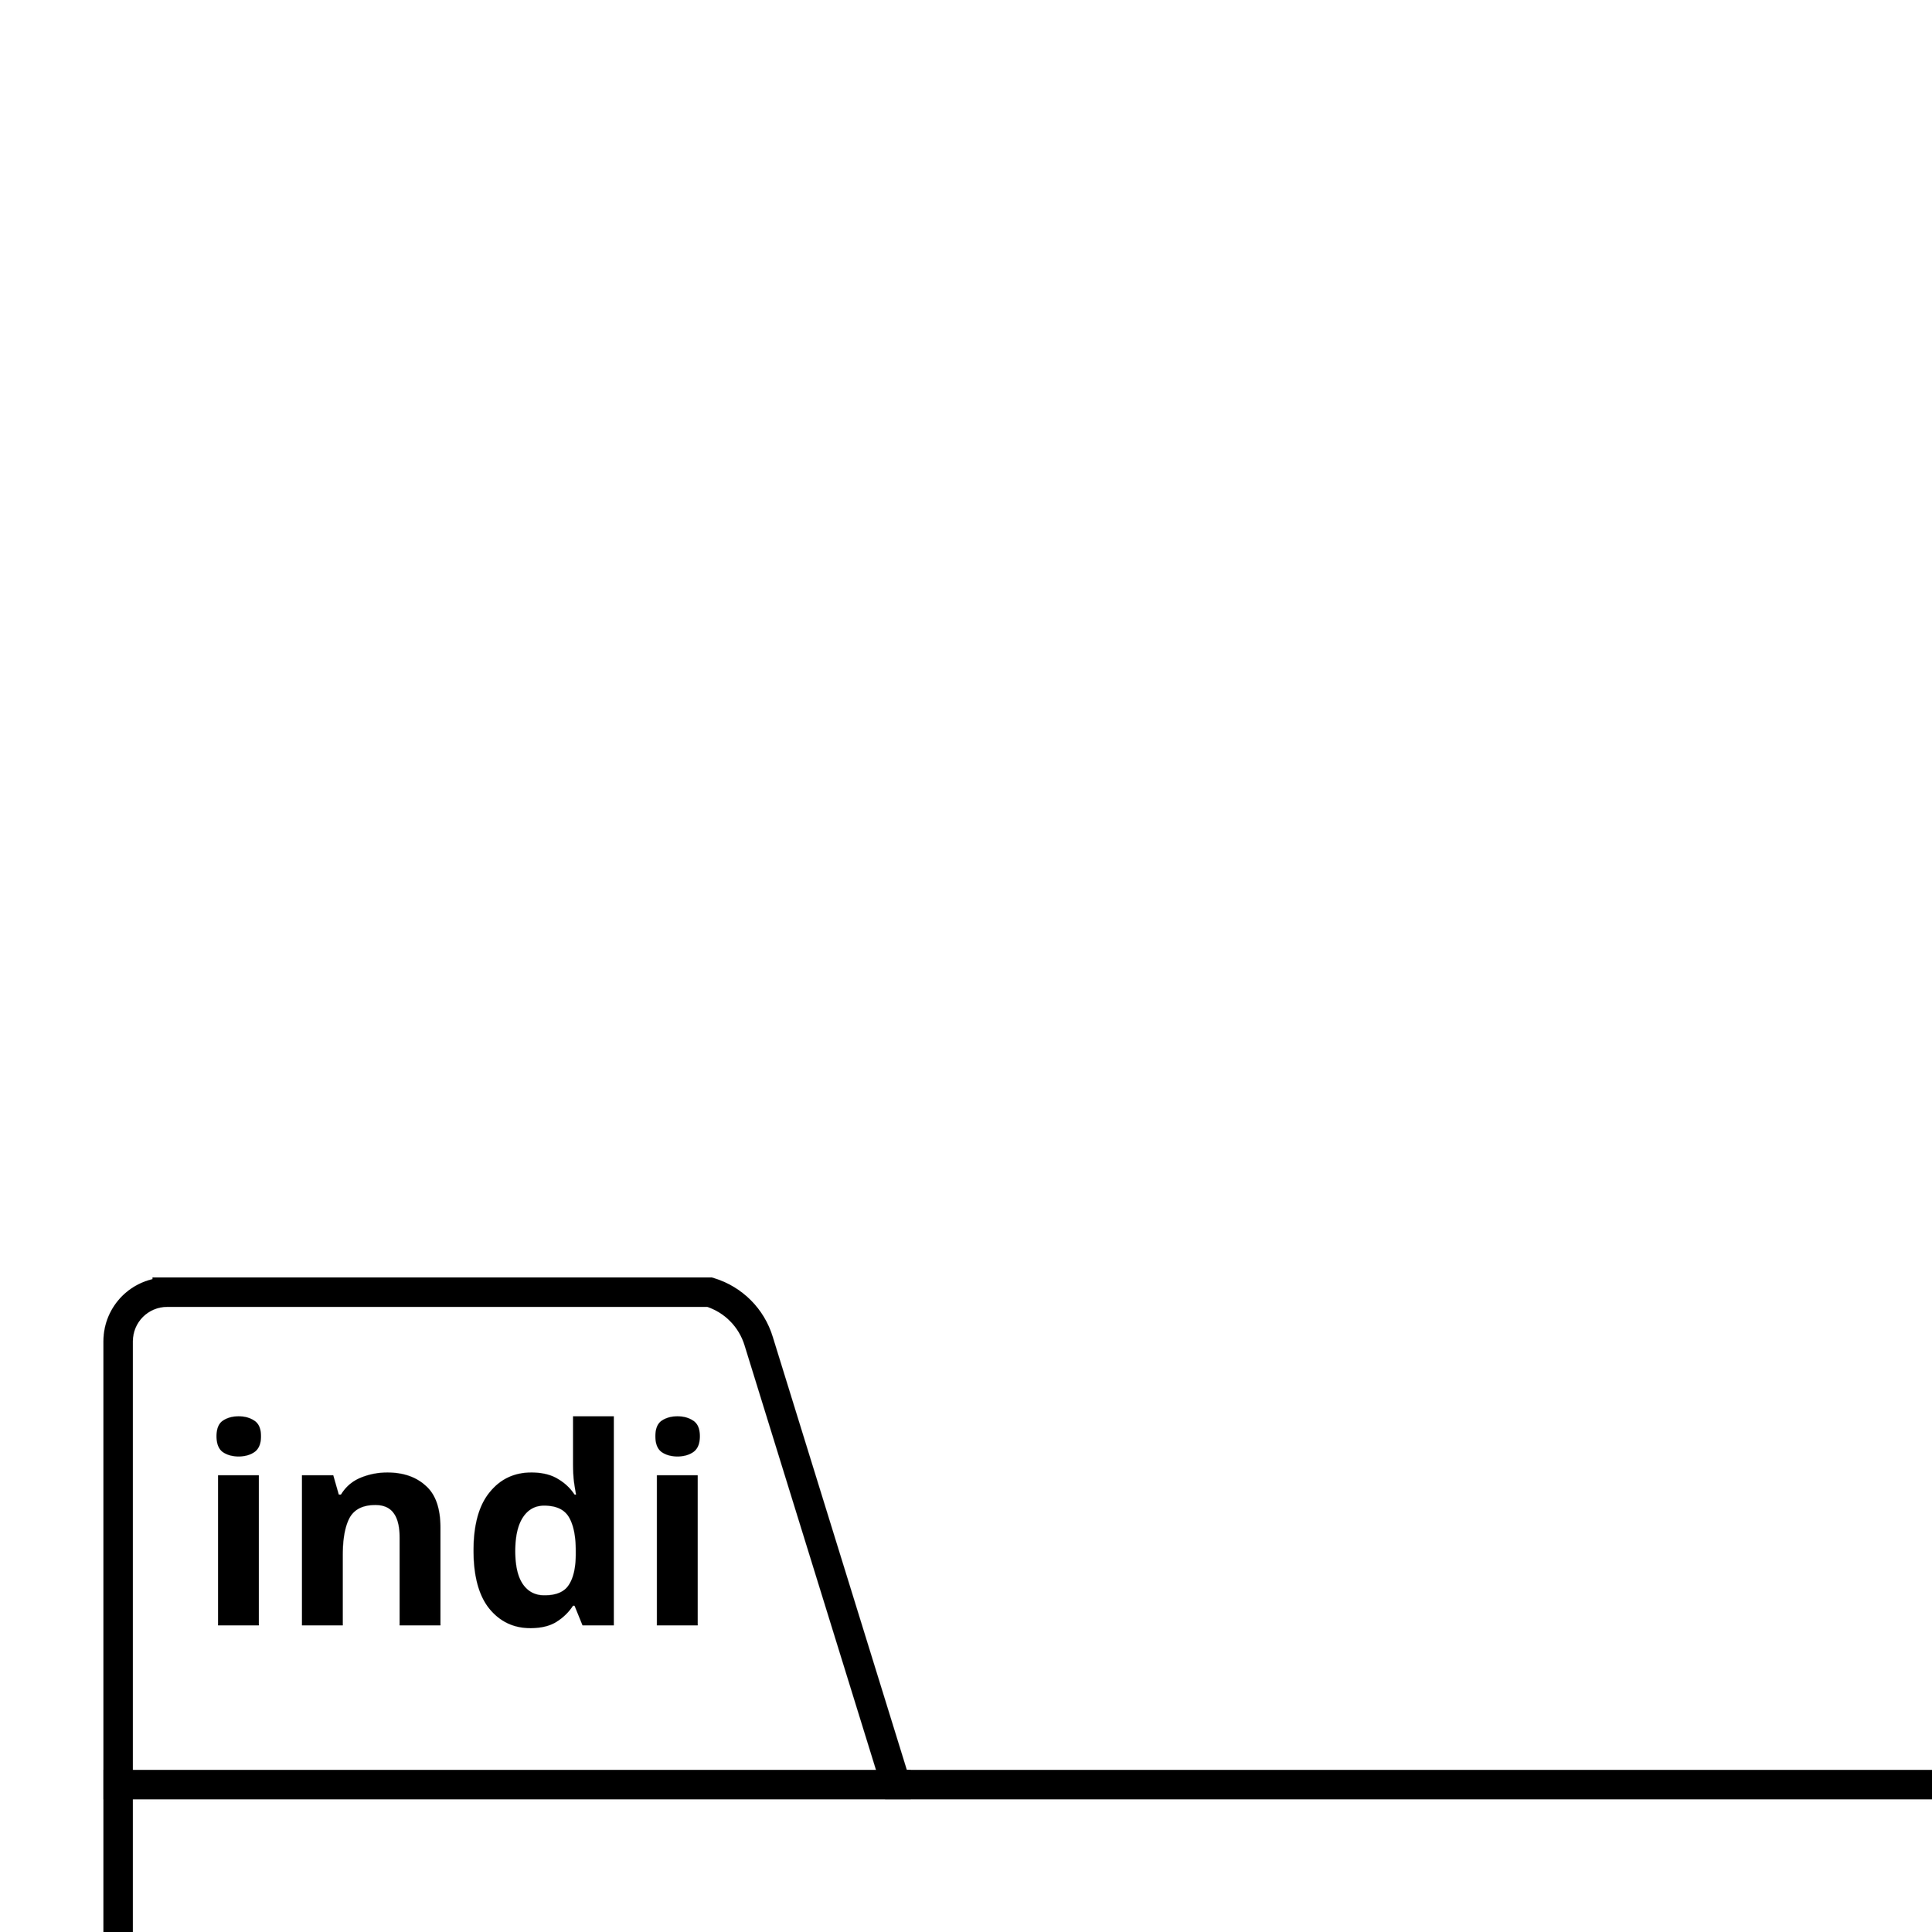 @startuml

title __OBJECT's Class Diagram__\n
skinparam dpi 4000
namespace indi.augusttheodor.aurora {
      namespace data {
        class indi.augusttheodor.aurora.data.TransmitMetaViewHolder.TransmitMetaObject {
            + author : String
            + author_name : String
            + author_nick : String
            + content : String
            + id : String
            + time : String
        }
      }
    }



namespace indi.augusttheodor.aurora {
      namespace data {
        class indi.augusttheodor.aurora.data.UserMetaObject {
            + is_blocking : boolean
            + is_following : boolean
            + user_article : String
            + user_bimg : String
            + user_followed : String
            + user_following : String
            + user_group : String
            + user_himg : String
            + user_name : String
            + user_signature : String
        }
      }
    }


    namespace indi.augusttheodor.aurora {
          namespace data {
            class indi.augusttheodor.aurora.data.TopArticleViewHolder.TopArticleObject {
                + id : String
                + title : String
            }
          }
        }
        namespace indi.augusttheodor.aurora {
               namespace data {
                 class indi.augusttheodor.aurora.data.SummaryRectViewHolder.SummaryObject {
                     + summary_desc : String
                     + summary_link : String
                     + summary_name : String
                     + summary_pic : String
                 }
               }
             }
namespace indi.augusttheodor.aurora {
      namespace data {
        class indi.augusttheodor.aurora.data.SummaryRectViewHolder.SummaryMetaObject {
            + create_time : String
            + is_author : boolean
            + is_following : boolean
            + summary_desc : String
            + summary_dict : String
            + summary_follow : String
            + summary_link : String
            + summary_name : String
            + summary_pic : String
        }
      }
    }
namespace indi.augusttheodor.aurora {
      namespace data {
        class indi.augusttheodor.aurora.data.SummaryArticleViewHolder.SummaryArticleObject {
            + article_id : String
            + article_title : String
            + author_id : String
            + author_name : String
            + author_nick : String
            + desc : String
            + time : String
        }
      }
    }
namespace indi.augusttheodor.aurora {
      namespace data {
        class indi.augusttheodor.aurora.data.StreamMetaViewHolder.StreamMetaObject {
            + content : String
            + nick : String
            + nick_img : String
            + origin : String
            + origin_author_id : String
            + origin_author_name : String
            + origin_author_nick : String
            + origin_title : String
            + s_id : String
            + title : String
            + group_name : String
        }
      }
    }
namespace indi.augusttheodor.aurora {
      namespace data {
        class indi.augusttheodor.aurora.data.ReportReasonViewHolder.ReportReasonObject {
            + id : Integer
            + reason : String
        }
      }
    }

namespace indi.augusttheodor.aurora {
      namespace data {
        class indi.augusttheodor.aurora.data.NoticeReplyViewHolder.NoticeReplyObject {
            + author : String
            + author_name : String
            + content : String
            + reply_content : String
            + reply_title : String
            + time : String
            + trend : String
            + trend_type : String
        }
      }
    }
namespace indi.augusttheodor.aurora {
      namespace data {
        class indi.augusttheodor.aurora.data.NoticeLogViewHolder.NoticeLogObject {
            + content : String
            + time : String
            + type : String
            + type_id : String
        }
      }
    }

namespace indi.augusttheodor.aurora {
      namespace data {
        class indi.augusttheodor.aurora.data.MemberViewHolder.MemberObject {
            + member_id : String
            + member_name : String
            + member_nick : String
        }
      }
    }
namespace indi.augusttheodor.aurora {
      namespace data {
        class indi.augusttheodor.aurora.data.GroupRectViewHolder.GroupRectObject {
            + group_id : String
            + group_name : String
            + group_pic : String
        }
      }
    }

namespace indi.augusttheodor.aurora {
      namespace data {
        class indi.augusttheodor.aurora.data.GroupListViewHolder.GroupListObject {
            + group_desc : String
            + group_id : String
            + group_name : String
            + group_number : String
            + group_pic : String
        }
      }
    }



namespace indi.augusttheodor.aurora {
      namespace data {
        class indi.augusttheodor.aurora.data.GroupMetaObject {
            + group_color : String
            + group_introduction : String
            + group_join_type : String
            + group_member : String
            + group_member_name : String
            + group_name : String
            + group_pic : String
            + is_admin : boolean
            + is_follow : boolean
        }
      }
    }
namespace indi.augusttheodor.aurora {
      namespace data {
        class indi.augusttheodor.aurora.data.GroupArticleViewHolder.GroupArticleObject {
            + article_amount : String
            + article_id : String
            + article_time : String
            + article_title : String
            + author_id : String
            + author_name : String
            + author_nick : String
        }
      }
    }
namespace indi.augusttheodor.aurora {
      namespace data {
        class indi.augusttheodor.aurora.data.CommentMetaViewHolder.CommentMetaObject {
            + author : String
            + author_name : String
            + author_nick : String
            + content : String
            + id : String
            + is_prefer : boolean
            + like : String
            + reply_comment_author_name : String
            + reply_comment_content : String
            + time : String
        }
      }
    }



namespace indi.augusttheodor.aurora {
      namespace data {
        class indi.augusttheodor.aurora.data.AdminReportLogViewHolder.AdminReportLogObject {
            + content_id : String
            + report_content : String
            + report_reason : String
            + report_time : String
            + type : String
        }
      }
    }



namespace indi.augusttheodor.aurora {
      namespace data {
        class indi.augusttheodor.aurora.data.ArticleDetailObject {
            + a_comment : String
            + a_prefer : String
            + a_star : String
            + a_transmit : String
            + a_up : String
            + author : String
            + author_name : String
            + author_nick : String
            + content : String
            + image : String
            + is_admin : boolean
            + is_author : boolean
            + is_prefer : boolean
            + safe_type : String
            + time : String
            + title : String
            + group : String
            + group_name : String
            + group_nick : String
        }
      }
    }
namespace indi.augusttheodor.aurora {
      namespace data {
        class indi.augusttheodor.aurora.data.AdminReportArticleViewHolder.AdminReportArticleObject {
            + article_id : String
            + report_content : String
            + report_time : String
        }
      }
    }
    namespace indi.augusttheodor.aurora {
          namespace data {
            class indi.augusttheodor.aurora.data.AdminLogViewHolder.AdminLogObject {
                + admin : String
                + content : String
                + operation : String
                + time : String
            }
          }
        }
namespace indi.augusttheodor.aurora {
      namespace data {
        class indi.augusttheodor.aurora.data.AdminApplyViewHolder.AdminApplyObject {
            + content : String
            + id : String
            + user_name : String
            + user_nick : String
        }
      }
    }

@enduml